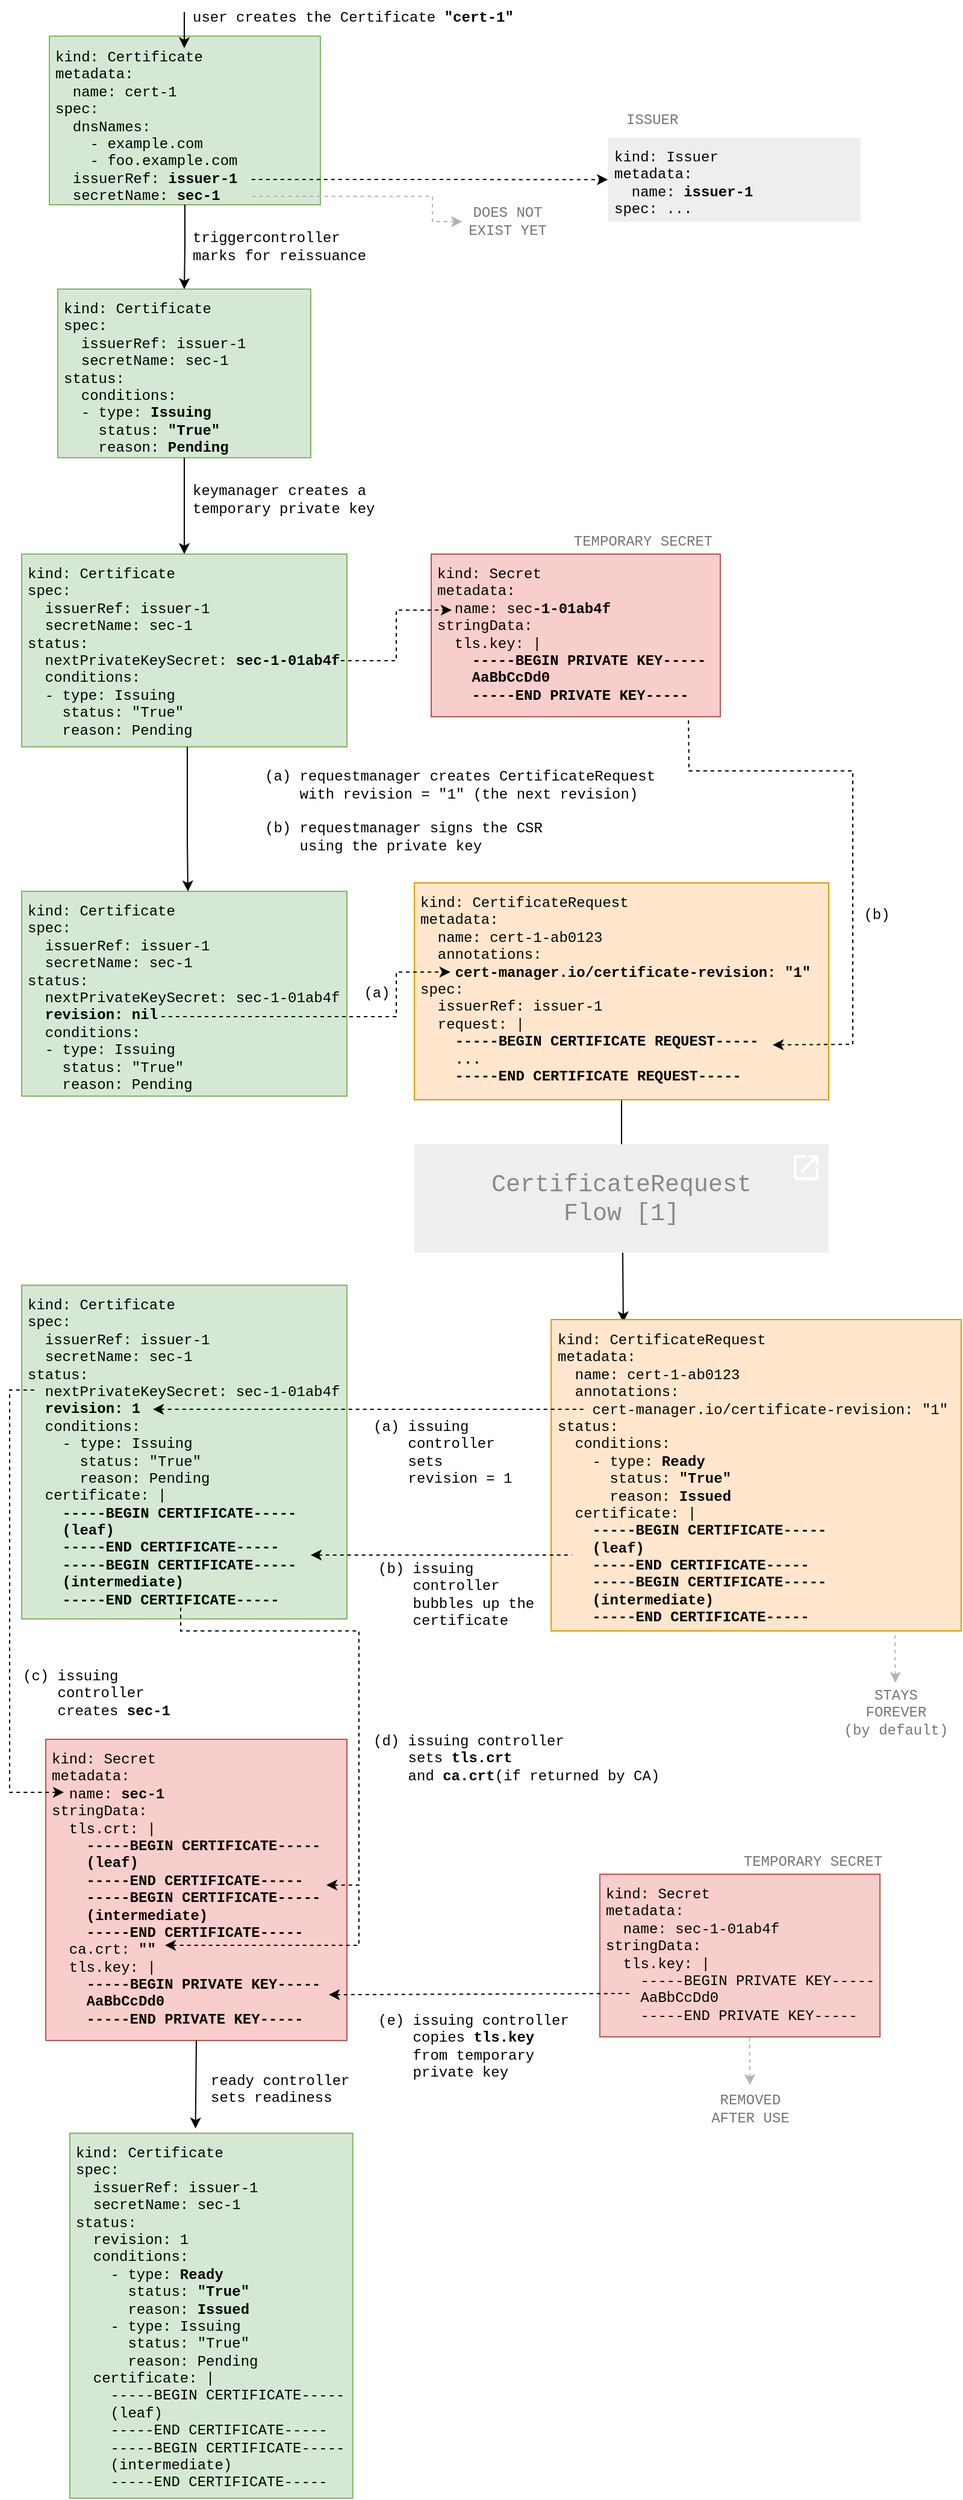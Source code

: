 <mxfile version="21.7.2" type="device">
  <diagram id="AW3OrBCQwjyOdo3bwChp" name="Page-1">
    <mxGraphModel dx="956" dy="521" grid="1" gridSize="10" guides="1" tooltips="1" connect="1" arrows="1" fold="1" page="1" pageScale="1" pageWidth="827" pageHeight="1169" math="0" shadow="0">
      <root>
        <mxCell id="0" />
        <mxCell id="1" parent="0" />
        <mxCell id="TSZrMiCZuQzLwb3cwMG9-14" style="edgeStyle=orthogonalEdgeStyle;rounded=0;orthogonalLoop=1;jettySize=auto;html=1;fontFamily=Courier New;endArrow=classic;endFill=1;" parent="1" source="ZZ92xPVQZ7XZ2kMUYkGM-23" edge="1">
          <mxGeometry relative="1" as="geometry">
            <mxPoint x="548" y="960" as="targetPoint" />
          </mxGeometry>
        </mxCell>
        <mxCell id="ZZ92xPVQZ7XZ2kMUYkGM-23" value="kind: CertificateRequest&lt;br&gt;metadata:&lt;br&gt;&amp;nbsp; name: cert-1-ab0123&lt;br&gt;&amp;nbsp; annotations:&lt;br&gt;&amp;nbsp; &amp;nbsp; &lt;b&gt;cert-manager.io/certificate-revision:&amp;nbsp;&quot;1&quot;&lt;/b&gt;&lt;br&gt;spec:&lt;br&gt;&amp;nbsp; issuerRef: issuer-1&lt;br&gt;&amp;nbsp; request: |&lt;br&gt;&lt;b&gt;&amp;nbsp; &amp;nbsp;&amp;nbsp;&lt;span&gt;-----BEGIN CERTIFICATE REQUEST-----&lt;br&gt;&amp;nbsp; &amp;nbsp; ...&lt;br&gt;&lt;/span&gt;&lt;/b&gt;&lt;div&gt;&lt;b&gt;&amp;nbsp; &amp;nbsp; -----END CERTIFICATE REQUEST-----&lt;/b&gt;&lt;/div&gt;&lt;div&gt;&lt;br&gt;&lt;/div&gt;" style="text;html=1;strokeColor=#d79b00;fillColor=#ffe6cc;align=left;verticalAlign=top;whiteSpace=wrap;rounded=0;fontFamily=Courier New;spacingTop=0;spacingBottom=0;spacing=5;" parent="1" vertex="1">
          <mxGeometry x="376" y="733" width="344" height="180" as="geometry" />
        </mxCell>
        <mxCell id="SW6BRf9NdE8UDbDrH991-26" value="kind: Issuer&lt;br&gt;metadata:&lt;br&gt;&amp;nbsp; name: &lt;b&gt;issuer-1&lt;/b&gt;&lt;br&gt;spec: ..." style="text;html=1;align=left;verticalAlign=top;whiteSpace=wrap;rounded=0;fontFamily=Courier New;spacing=5;fillColor=#EEEEEE;" parent="1" vertex="1">
          <mxGeometry x="536.63" y="114.33" width="210" height="69.67" as="geometry" />
        </mxCell>
        <mxCell id="SW6BRf9NdE8UDbDrH991-5" value="user creates the Certificate &lt;b&gt;&quot;cert-1&quot;&lt;/b&gt;" style="text;html=1;strokeColor=none;fillColor=none;align=left;verticalAlign=middle;whiteSpace=wrap;rounded=0;fontFamily=Courier New;" parent="1" vertex="1">
          <mxGeometry x="190" width="290" height="30" as="geometry" />
        </mxCell>
        <mxCell id="SW6BRf9NdE8UDbDrH991-7" value="triggercontroller marks for reissuance" style="text;html=1;strokeColor=none;fillColor=none;align=left;verticalAlign=middle;whiteSpace=wrap;rounded=0;fontFamily=Courier New;" parent="1" vertex="1">
          <mxGeometry x="190" y="190" width="150" height="30" as="geometry" />
        </mxCell>
        <mxCell id="SW6BRf9NdE8UDbDrH991-16" value="" style="group;fontFamily=Courier New;" parent="1" vertex="1" connectable="0">
          <mxGeometry x="73" y="30" width="225" height="140" as="geometry" />
        </mxCell>
        <mxCell id="SW6BRf9NdE8UDbDrH991-1" value="" style="rounded=0;whiteSpace=wrap;html=1;fillColor=#d5e8d4;strokeColor=#82b366;fontFamily=Courier New;" parent="SW6BRf9NdE8UDbDrH991-16" vertex="1">
          <mxGeometry width="225" height="140" as="geometry" />
        </mxCell>
        <mxCell id="SW6BRf9NdE8UDbDrH991-2" value="kind: Certificate&lt;br&gt;metadata:&lt;br&gt;&amp;nbsp; name: cert-1&lt;br&gt;spec:&lt;br&gt;&amp;nbsp; dnsNames:&lt;br&gt;&amp;nbsp; &amp;nbsp; - example.com&lt;br&gt;&amp;nbsp; &amp;nbsp; - foo.example.com&lt;br&gt;&amp;nbsp; issuerRef: &lt;b&gt;issuer-1&lt;/b&gt;&lt;br&gt;&amp;nbsp; secretName: &lt;b&gt;sec-1&lt;/b&gt;" style="text;html=1;strokeColor=none;fillColor=none;align=left;verticalAlign=top;whiteSpace=wrap;rounded=0;fontFamily=Courier New;spacing=5;" parent="SW6BRf9NdE8UDbDrH991-16" vertex="1">
          <mxGeometry y="0.66" width="225" height="139.34" as="geometry" />
        </mxCell>
        <mxCell id="SW6BRf9NdE8UDbDrH991-17" value="" style="group;fontFamily=Courier New;" parent="1" vertex="1" connectable="0">
          <mxGeometry x="80" y="240" width="210" height="140" as="geometry" />
        </mxCell>
        <mxCell id="SW6BRf9NdE8UDbDrH991-8" value="" style="rounded=0;whiteSpace=wrap;html=1;fillColor=#d5e8d4;strokeColor=#82b366;fontFamily=Courier New;" parent="SW6BRf9NdE8UDbDrH991-17" vertex="1">
          <mxGeometry width="210" height="140" as="geometry" />
        </mxCell>
        <mxCell id="SW6BRf9NdE8UDbDrH991-9" value="kind: Certificate&lt;br&gt;spec:&lt;br&gt;&amp;nbsp; issuerRef: issuer-1&lt;br&gt;&amp;nbsp; secretName: sec-1&lt;br&gt;status:&lt;br&gt;&amp;nbsp; conditions:&lt;br&gt;&amp;nbsp; - type: &lt;b&gt;Issuing&lt;/b&gt;&lt;br&gt;&amp;nbsp; &amp;nbsp; status: &lt;b&gt;&quot;True&quot;&lt;/b&gt;&lt;br&gt;&amp;nbsp; &amp;nbsp; reason: &lt;b&gt;Pending&lt;/b&gt;" style="text;html=1;strokeColor=none;fillColor=none;align=left;verticalAlign=top;whiteSpace=wrap;rounded=0;fontFamily=Courier New;spacingTop=0;spacingBottom=0;spacing=5;" parent="SW6BRf9NdE8UDbDrH991-17" vertex="1">
          <mxGeometry width="210.0" height="140" as="geometry" />
        </mxCell>
        <mxCell id="SW6BRf9NdE8UDbDrH991-18" style="edgeStyle=orthogonalEdgeStyle;rounded=0;orthogonalLoop=1;jettySize=auto;html=1;exitX=0.5;exitY=1;exitDx=0;exitDy=0;entryX=0.5;entryY=0;entryDx=0;entryDy=0;fontFamily=Courier New;endArrow=classic;endFill=1;" parent="1" source="SW6BRf9NdE8UDbDrH991-2" target="SW6BRf9NdE8UDbDrH991-9" edge="1">
          <mxGeometry relative="1" as="geometry" />
        </mxCell>
        <mxCell id="SW6BRf9NdE8UDbDrH991-19" style="edgeStyle=orthogonalEdgeStyle;rounded=0;orthogonalLoop=1;jettySize=auto;html=1;exitX=0.5;exitY=1;exitDx=0;exitDy=0;fontFamily=Courier New;endArrow=classic;endFill=1;" parent="1" edge="1">
          <mxGeometry relative="1" as="geometry">
            <mxPoint x="185" y="10" as="sourcePoint" />
            <mxPoint x="185" y="40" as="targetPoint" />
          </mxGeometry>
        </mxCell>
        <mxCell id="ZZ92xPVQZ7XZ2kMUYkGM-2" value="" style="endArrow=classic;html=1;fontFamily=Courier New;exitX=0.804;exitY=0.835;exitDx=0;exitDy=0;exitPerimeter=0;dashed=1;edgeStyle=elbowEdgeStyle;rounded=0;entryX=0;entryY=0.5;entryDx=0;entryDy=0;" parent="1" target="SW6BRf9NdE8UDbDrH991-26" edge="1">
          <mxGeometry width="50" height="50" relative="1" as="geometry">
            <mxPoint x="240.9" y="149.009" as="sourcePoint" />
            <mxPoint x="527" y="149" as="targetPoint" />
          </mxGeometry>
        </mxCell>
        <mxCell id="ZZ92xPVQZ7XZ2kMUYkGM-5" value="" style="group;fontFamily=Courier New;" parent="1" vertex="1" connectable="0">
          <mxGeometry x="50" y="460" width="270" height="160" as="geometry" />
        </mxCell>
        <mxCell id="ZZ92xPVQZ7XZ2kMUYkGM-6" value="" style="rounded=0;whiteSpace=wrap;html=1;fillColor=#d5e8d4;strokeColor=#82b366;fontFamily=Courier New;" parent="ZZ92xPVQZ7XZ2kMUYkGM-5" vertex="1">
          <mxGeometry width="270" height="160" as="geometry" />
        </mxCell>
        <mxCell id="ZZ92xPVQZ7XZ2kMUYkGM-7" value="kind: Certificate&lt;br&gt;spec:&lt;br&gt;&amp;nbsp; issuerRef: issuer-1&lt;br&gt;&amp;nbsp; secretName: sec-1&lt;br&gt;status:&lt;br&gt;&amp;nbsp; nextPrivateKeySecret: &lt;b&gt;sec-1-01ab4f&lt;/b&gt;&lt;br&gt;&amp;nbsp; conditions:&lt;br&gt;&amp;nbsp; - type: Issuing&lt;br&gt;&amp;nbsp; &amp;nbsp; status: &quot;True&quot;&lt;br&gt;&amp;nbsp; &amp;nbsp; reason: Pending" style="text;html=1;strokeColor=none;fillColor=none;align=left;verticalAlign=top;whiteSpace=wrap;rounded=0;fontFamily=Courier New;spacingTop=0;spacingBottom=0;spacing=5;" parent="ZZ92xPVQZ7XZ2kMUYkGM-5" vertex="1">
          <mxGeometry width="270.0" height="160" as="geometry" />
        </mxCell>
        <mxCell id="ZZ92xPVQZ7XZ2kMUYkGM-8" style="edgeStyle=elbowEdgeStyle;rounded=0;orthogonalLoop=1;jettySize=auto;html=1;exitX=0.5;exitY=1;exitDx=0;exitDy=0;entryX=0.5;entryY=0;entryDx=0;entryDy=0;fontFamily=Courier New;endArrow=classic;endFill=1;elbow=vertical;" parent="1" source="SW6BRf9NdE8UDbDrH991-9" target="ZZ92xPVQZ7XZ2kMUYkGM-7" edge="1">
          <mxGeometry relative="1" as="geometry">
            <Array as="points">
              <mxPoint x="260" y="440" />
            </Array>
          </mxGeometry>
        </mxCell>
        <mxCell id="ZZ92xPVQZ7XZ2kMUYkGM-9" value="keymanager creates a temporary private key" style="text;html=1;strokeColor=none;fillColor=none;align=left;verticalAlign=middle;whiteSpace=wrap;rounded=0;fontFamily=Courier New;" parent="1" vertex="1">
          <mxGeometry x="190" y="400" width="170" height="30" as="geometry" />
        </mxCell>
        <mxCell id="ZZ92xPVQZ7XZ2kMUYkGM-14" value="" style="group;fontFamily=Courier New;" parent="1" vertex="1" connectable="0">
          <mxGeometry x="390" y="460" width="240" height="135" as="geometry" />
        </mxCell>
        <mxCell id="ZZ92xPVQZ7XZ2kMUYkGM-13" value="" style="group;fillColor=#f8cecc;strokeColor=#b85450;container=0;fontFamily=Courier New;" parent="ZZ92xPVQZ7XZ2kMUYkGM-14" vertex="1" connectable="0">
          <mxGeometry width="240" height="135.0" as="geometry" />
        </mxCell>
        <mxCell id="ZZ92xPVQZ7XZ2kMUYkGM-12" value="kind: Secret&lt;br&gt;metadata:&lt;br&gt;&amp;nbsp; name: sec&lt;b&gt;-1-01ab4f&lt;/b&gt;&lt;br&gt;stringData:&lt;br&gt;&amp;nbsp; tls.key: |&lt;br&gt;&amp;nbsp; &lt;b&gt;&amp;nbsp;&amp;nbsp;&lt;span&gt;-----BEGIN PRIVATE KEY-----&lt;br&gt;&amp;nbsp; &amp;nbsp; AaBbCcDd0&lt;br&gt;&lt;/span&gt;&lt;/b&gt;&lt;div&gt;&lt;b&gt;&amp;nbsp; &amp;nbsp; -----END PRIVATE KEY-----&lt;/b&gt;&lt;/div&gt;&lt;div&gt;&lt;br&gt;&lt;/div&gt;" style="text;html=1;strokeColor=none;fillColor=none;align=left;verticalAlign=top;whiteSpace=wrap;rounded=0;fontFamily=Courier New;spacingTop=0;spacingBottom=0;spacing=5;" parent="ZZ92xPVQZ7XZ2kMUYkGM-14" vertex="1">
          <mxGeometry width="240" height="135.0" as="geometry" />
        </mxCell>
        <mxCell id="ZZ92xPVQZ7XZ2kMUYkGM-15" value="" style="endArrow=classic;html=1;fontFamily=Courier New;dashed=1;edgeStyle=elbowEdgeStyle;rounded=0;" parent="1" edge="1">
          <mxGeometry width="50" height="50" relative="1" as="geometry">
            <mxPoint x="315" y="548.5" as="sourcePoint" />
            <mxPoint x="407" y="506.5" as="targetPoint" />
          </mxGeometry>
        </mxCell>
        <mxCell id="ZZ92xPVQZ7XZ2kMUYkGM-19" value="kind: Certificate&lt;br&gt;spec:&lt;br&gt;&amp;nbsp; issuerRef: issuer-1&lt;br&gt;&amp;nbsp; secretName: sec-1&lt;br&gt;status:&lt;br&gt;&amp;nbsp; nextPrivateKeySecret: sec-1-01ab4f&lt;br&gt;&amp;nbsp; &lt;b&gt;revision: nil&lt;/b&gt;&lt;br&gt;&amp;nbsp; conditions:&lt;br&gt;&amp;nbsp; - type: Issuing&lt;br&gt;&amp;nbsp; &amp;nbsp; status: &quot;True&quot;&lt;br&gt;&amp;nbsp; &amp;nbsp; reason: Pending" style="text;html=1;strokeColor=#82b366;fillColor=#d5e8d4;align=left;verticalAlign=top;whiteSpace=wrap;rounded=0;fontFamily=Courier New;spacingTop=0;spacingBottom=0;spacing=5;" parent="1" vertex="1">
          <mxGeometry x="50" y="740" width="270.0" height="170" as="geometry" />
        </mxCell>
        <mxCell id="ZZ92xPVQZ7XZ2kMUYkGM-20" value="" style="endArrow=classic;html=1;fontFamily=Courier New;dashed=1;edgeStyle=elbowEdgeStyle;exitX=0.426;exitY=0.588;exitDx=0;exitDy=0;exitPerimeter=0;rounded=0;entryX=0.084;entryY=0.384;entryDx=0;entryDy=0;entryPerimeter=0;" parent="1" edge="1">
          <mxGeometry x="51" y="739" width="50" height="50" as="geometry">
            <mxPoint x="166.02" y="844.0" as="sourcePoint" />
            <mxPoint x="405.896" y="807" as="targetPoint" />
            <Array as="points">
              <mxPoint x="361" y="839.04" />
            </Array>
          </mxGeometry>
        </mxCell>
        <mxCell id="ZZ92xPVQZ7XZ2kMUYkGM-24" style="edgeStyle=elbowEdgeStyle;rounded=0;orthogonalLoop=1;jettySize=auto;html=1;exitX=0.5;exitY=1;exitDx=0;exitDy=0;fontFamily=Courier New;endArrow=classic;endFill=1;elbow=vertical;" parent="1" edge="1">
          <mxGeometry relative="1" as="geometry">
            <mxPoint x="187.5" y="620" as="sourcePoint" />
            <mxPoint x="188" y="740" as="targetPoint" />
            <Array as="points">
              <mxPoint x="262.5" y="698" />
            </Array>
          </mxGeometry>
        </mxCell>
        <mxCell id="ZZ92xPVQZ7XZ2kMUYkGM-25" value="&lt;span style=&quot;text-align: right;&quot;&gt;(a) requestmanager&amp;nbsp;&lt;/span&gt;creates CertificateRequest&lt;br&gt;&amp;nbsp; &amp;nbsp; with revision = &quot;1&quot; (the next revision)" style="text;html=1;strokeColor=none;fillColor=none;align=left;verticalAlign=middle;whiteSpace=wrap;rounded=0;fontFamily=Courier New;" parent="1" vertex="1">
          <mxGeometry x="250" y="628" width="380" height="48" as="geometry" />
        </mxCell>
        <mxCell id="ZZ92xPVQZ7XZ2kMUYkGM-28" value="(b) requestmanager signs the CSR&amp;nbsp; &amp;nbsp; &amp;nbsp; using the private key" style="text;html=1;strokeColor=none;fillColor=none;align=left;verticalAlign=middle;whiteSpace=wrap;rounded=0;fontFamily=Courier New;" parent="1" vertex="1">
          <mxGeometry x="250" y="670" width="250" height="50" as="geometry" />
        </mxCell>
        <mxCell id="TSZrMiCZuQzLwb3cwMG9-2" value="(a)" style="text;html=1;strokeColor=none;fillColor=none;align=center;verticalAlign=middle;whiteSpace=wrap;rounded=0;fontFamily=Courier New;labelBorderColor=none;labelBackgroundColor=none;" parent="1" vertex="1">
          <mxGeometry x="324.88" y="815" width="40" height="20" as="geometry" />
        </mxCell>
        <mxCell id="TSZrMiCZuQzLwb3cwMG9-6" value="" style="endArrow=classic;html=1;fontFamily=Courier New;exitX=0.89;exitY=1.022;exitDx=0;exitDy=0;exitPerimeter=0;entryX=0.865;entryY=0.747;entryDx=0;entryDy=0;entryPerimeter=0;dashed=1;endFill=1;rounded=0;" parent="1" source="ZZ92xPVQZ7XZ2kMUYkGM-12" target="ZZ92xPVQZ7XZ2kMUYkGM-23" edge="1">
          <mxGeometry width="50" height="50" relative="1" as="geometry">
            <mxPoint x="360" y="590" as="sourcePoint" />
            <mxPoint x="410" y="540" as="targetPoint" />
            <Array as="points">
              <mxPoint x="604" y="640" />
              <mxPoint x="740" y="640" />
              <mxPoint x="740" y="867" />
            </Array>
          </mxGeometry>
        </mxCell>
        <mxCell id="TSZrMiCZuQzLwb3cwMG9-7" value="(b)" style="text;html=1;strokeColor=none;fillColor=none;align=center;verticalAlign=middle;whiteSpace=wrap;rounded=0;fontFamily=Courier New;labelBorderColor=none;labelBackgroundColor=none;" parent="1" vertex="1">
          <mxGeometry x="740" y="750" width="40" height="20" as="geometry" />
        </mxCell>
        <mxCell id="MYaeiiRs0e1uR92Mewc--25" value="" style="endArrow=none;html=1;startArrow=classic;startFill=1;fontFamily=Courier New;exitX=0.214;exitY=0.009;exitDx=0;exitDy=0;exitPerimeter=0;" parent="1" edge="1">
          <mxGeometry width="50" height="50" relative="1" as="geometry">
            <mxPoint x="549.469" y="1097.827" as="sourcePoint" />
            <mxPoint x="549" y="1040" as="targetPoint" />
          </mxGeometry>
        </mxCell>
        <mxCell id="MYaeiiRs0e1uR92Mewc--39" value="kind: Certificate&lt;br&gt;spec:&lt;br&gt;&amp;nbsp; issuerRef: issuer-1&lt;br&gt;&amp;nbsp; secretName: sec-1&lt;br&gt;status:&lt;br&gt;&amp;nbsp; nextPrivateKeySecret: sec-1-01ab4f&lt;br&gt;&amp;nbsp; &lt;b&gt;revision: 1&lt;/b&gt;&lt;br&gt;&amp;nbsp; conditions:&lt;br&gt;&amp;nbsp; &amp;nbsp; - type: Issuing&lt;br&gt;&amp;nbsp; &amp;nbsp; &amp;nbsp; status: &quot;True&quot;&lt;br&gt;&amp;nbsp; &amp;nbsp; &amp;nbsp; reason: Pending&lt;br&gt;&amp;nbsp; certificate: |&lt;b&gt;&lt;br&gt;&lt;/b&gt;&lt;b&gt;&amp;nbsp; &amp;nbsp; -----BEGIN CERTIFICATE-----&lt;br&gt;&amp;nbsp; &amp;nbsp; (leaf)&lt;br&gt;&amp;nbsp; &amp;nbsp; -----END CERTIFICATE-----&lt;br&gt;&lt;/b&gt;&lt;b&gt;&amp;nbsp; &amp;nbsp; -----BEGIN CERTIFICATE-----&lt;br&gt;&amp;nbsp; &amp;nbsp; (intermediate)&lt;br&gt;&amp;nbsp; &amp;nbsp; -----END CERTIFICATE-----&lt;/b&gt;&lt;b&gt;&lt;br&gt;&lt;/b&gt;" style="text;html=1;strokeColor=#82b366;fillColor=#d5e8d4;align=left;verticalAlign=top;whiteSpace=wrap;rounded=0;fontFamily=Courier New;spacingTop=0;spacingBottom=0;spacing=5;" parent="1" vertex="1">
          <mxGeometry x="50" y="1067" width="270" height="277" as="geometry" />
        </mxCell>
        <mxCell id="MYaeiiRs0e1uR92Mewc--40" value="(b) issuing&lt;br&gt;&amp;nbsp; &amp;nbsp; controller&amp;nbsp; &amp;nbsp; &amp;nbsp; &amp;nbsp; &amp;nbsp; &amp;nbsp; &amp;nbsp; bubbles up the&amp;nbsp; &amp;nbsp; &amp;nbsp; &amp;nbsp; &amp;nbsp; certificate" style="text;html=1;strokeColor=none;fillColor=none;align=left;verticalAlign=middle;whiteSpace=wrap;rounded=0;fontFamily=Courier New;" parent="1" vertex="1">
          <mxGeometry x="344" y="1294" width="180" height="60" as="geometry" />
        </mxCell>
        <mxCell id="MYaeiiRs0e1uR92Mewc--48" value="&lt;span style=&quot;color: rgb(0, 0, 0); font-family: &amp;quot;courier new&amp;quot;; font-size: 12px; font-style: normal; font-weight: 400; letter-spacing: normal; text-align: left; text-indent: 0px; text-transform: none; word-spacing: 0px; display: inline; float: none;&quot;&gt;(a) issuing&lt;br&gt;&amp;nbsp; &amp;nbsp; controller&lt;br&gt;&amp;nbsp; &amp;nbsp; sets&lt;br&gt;&amp;nbsp; &amp;nbsp; revision = 1&lt;br&gt;&lt;/span&gt;" style="text;html=1;strokeColor=none;fillColor=none;align=left;verticalAlign=middle;whiteSpace=wrap;rounded=0;fontFamily=Courier New;labelBackgroundColor=none;" parent="1" vertex="1">
          <mxGeometry x="340" y="1176" width="180" height="60" as="geometry" />
        </mxCell>
        <mxCell id="MYaeiiRs0e1uR92Mewc--51" value="TEMPORARY SECRET" style="text;html=1;strokeColor=none;fillColor=none;align=center;verticalAlign=middle;whiteSpace=wrap;rounded=0;dashed=1;labelBackgroundColor=none;fontFamily=Courier New;fontColor=#757575;" parent="1" vertex="1">
          <mxGeometry x="500" y="440" width="131.87" height="20" as="geometry" />
        </mxCell>
        <mxCell id="MYaeiiRs0e1uR92Mewc--62" value="kind: Secret&lt;br&gt;metadata:&lt;br&gt;&amp;nbsp; name:&amp;nbsp;sec-1-01ab4f&lt;br&gt;stringData:&lt;br&gt;&amp;nbsp; tls.key: |&lt;br&gt;&amp;nbsp; &amp;nbsp;&amp;nbsp;-----BEGIN PRIVATE KEY-----&lt;br&gt;&amp;nbsp; &amp;nbsp; AaBbCcDd0&lt;br&gt;&lt;div&gt;&amp;nbsp; &amp;nbsp; -----END PRIVATE KEY-----&lt;/div&gt;&lt;div&gt;&lt;br&gt;&lt;/div&gt;" style="text;html=1;strokeColor=#b85450;fillColor=#f8cecc;align=left;verticalAlign=top;whiteSpace=wrap;rounded=0;fontFamily=Courier New;spacingTop=0;spacingBottom=0;spacing=5;" parent="1" vertex="1">
          <mxGeometry x="530" y="1556" width="232.57" height="135" as="geometry" />
        </mxCell>
        <mxCell id="MYaeiiRs0e1uR92Mewc--64" value="kind: Secret&lt;br&gt;metadata:&lt;br&gt;&amp;nbsp; name:&amp;nbsp;&lt;b&gt;sec-1&lt;/b&gt;&lt;br&gt;stringData:&lt;br&gt;&amp;nbsp; tls.crt: |&lt;br&gt;&lt;b&gt;&amp;nbsp; &amp;nbsp; -----BEGIN CERTIFICATE-----&lt;br&gt;&amp;nbsp; &amp;nbsp; (leaf)&lt;br&gt;&amp;nbsp; &amp;nbsp; -----END CERTIFICATE-----&lt;br&gt;&lt;/b&gt;&lt;b&gt;&amp;nbsp; &amp;nbsp; -----BEGIN CERTIFICATE-----&lt;br&gt;&amp;nbsp; &amp;nbsp; (intermediate)&lt;br&gt;&amp;nbsp; &amp;nbsp; -----END CERTIFICATE-----&lt;/b&gt;&lt;br&gt;&amp;nbsp; ca.crt:&amp;nbsp;&lt;b&gt;&quot;&quot;&lt;/b&gt;&lt;br&gt;&amp;nbsp; tls.key: |&lt;br&gt;&amp;nbsp; &lt;b&gt;&amp;nbsp;&amp;nbsp;&lt;span&gt;-----BEGIN PRIVATE KEY-----&lt;br&gt;&amp;nbsp; &amp;nbsp; AaBbCcDd0&lt;br&gt;&lt;/span&gt;&lt;/b&gt;&lt;div&gt;&lt;b&gt;&amp;nbsp; &amp;nbsp; -----END PRIVATE KEY-----&lt;/b&gt;&lt;/div&gt;" style="text;html=1;strokeColor=#b85450;fillColor=#f8cecc;align=left;verticalAlign=top;whiteSpace=wrap;rounded=0;fontFamily=Courier New;spacingTop=0;spacingBottom=0;spacing=5;" parent="1" vertex="1">
          <mxGeometry x="70" y="1444" width="250" height="250" as="geometry" />
        </mxCell>
        <mxCell id="MYaeiiRs0e1uR92Mewc--65" value="TEMPORARY SECRET" style="text;html=1;strokeColor=none;fillColor=none;align=center;verticalAlign=middle;whiteSpace=wrap;rounded=0;dashed=1;labelBackgroundColor=none;fontFamily=Courier New;fontColor=#757575;" parent="1" vertex="1">
          <mxGeometry x="641.13" y="1536" width="131.87" height="20" as="geometry" />
        </mxCell>
        <mxCell id="MYaeiiRs0e1uR92Mewc--67" value="" style="endArrow=none;html=1;dashed=1;fontFamily=Courier New;fontColor=#000000;strokeColor=#000000;elbow=vertical;startArrow=classic;startFill=1;endFill=0;exitX=0.932;exitY=0.484;exitDx=0;exitDy=0;exitPerimeter=0;jumpStyle=sharp;rounded=0;" parent="1" source="MYaeiiRs0e1uR92Mewc--64" edge="1">
          <mxGeometry width="50" height="50" relative="1" as="geometry">
            <mxPoint x="330" y="1564" as="sourcePoint" />
            <mxPoint x="182" y="1330" as="targetPoint" />
            <Array as="points">
              <mxPoint x="330" y="1565" />
              <mxPoint x="330" y="1354" />
              <mxPoint x="182" y="1354" />
            </Array>
          </mxGeometry>
        </mxCell>
        <mxCell id="MYaeiiRs0e1uR92Mewc--68" value="" style="endArrow=none;html=1;dashed=1;fontFamily=Courier New;fontColor=#000000;strokeColor=#000000;elbow=vertical;startArrow=classic;startFill=1;endFill=0;exitX=0.956;exitY=0.851;exitDx=0;exitDy=0;exitPerimeter=0;" parent="1" edge="1">
          <mxGeometry width="50" height="50" relative="1" as="geometry">
            <mxPoint x="305.063" y="1656.002" as="sourcePoint" />
            <mxPoint x="554.93" y="1655" as="targetPoint" />
          </mxGeometry>
        </mxCell>
        <mxCell id="MYaeiiRs0e1uR92Mewc--69" value="" style="group" parent="1" vertex="1" connectable="0">
          <mxGeometry x="489.63" y="1095.5" width="340.37" height="348.5" as="geometry" />
        </mxCell>
        <mxCell id="TSZrMiCZuQzLwb3cwMG9-9" value="kind: CertificateRequest&lt;br&gt;metadata:&lt;br&gt;&amp;nbsp; name:&amp;nbsp;cert-1-ab0123&lt;br&gt;&amp;nbsp; annotations:&lt;br&gt;&amp;nbsp; &amp;nbsp;&amp;nbsp;cert-manager.io/certificate-revision:&amp;nbsp;&quot;1&quot;&lt;br&gt;&lt;div&gt;status:&lt;/div&gt;&lt;div&gt;&amp;nbsp; conditions:&lt;/div&gt;&lt;div&gt;&lt;div&gt;&amp;nbsp; &amp;nbsp; - type: &lt;b&gt;Ready&lt;/b&gt;&lt;/div&gt;&lt;div&gt;&amp;nbsp; &amp;nbsp; &amp;nbsp; status: &lt;b&gt;&quot;True&quot;&lt;/b&gt;&lt;/div&gt;&lt;div&gt;&amp;nbsp; &amp;nbsp; &amp;nbsp; reason: &lt;b&gt;Issued&lt;/b&gt;&lt;/div&gt;&lt;/div&gt;&lt;div&gt;&amp;nbsp; certificate: |&lt;/div&gt;&lt;b&gt;&amp;nbsp; &amp;nbsp; -----BEGIN CERTIFICATE-----&lt;br&gt;&amp;nbsp; &amp;nbsp; (leaf)&lt;br&gt;&amp;nbsp; &amp;nbsp; -----END CERTIFICATE-----&lt;br&gt;&lt;/b&gt;&lt;b&gt;&amp;nbsp; &amp;nbsp; -----BEGIN CERTIFICATE-----&lt;br&gt;&amp;nbsp; &amp;nbsp; (intermediate)&lt;br&gt;&amp;nbsp; &amp;nbsp; -----END CERTIFICATE-----&lt;/b&gt;&lt;br&gt;&lt;div&gt;&lt;br&gt;&lt;/div&gt;" style="text;html=1;strokeColor=#d79b00;fillColor=#ffe6cc;align=left;verticalAlign=top;whiteSpace=wrap;rounded=0;fontFamily=Courier New;spacingTop=0;spacingBottom=0;spacing=5;" parent="MYaeiiRs0e1uR92Mewc--69" vertex="1">
          <mxGeometry width="340.37" height="258.5" as="geometry" />
        </mxCell>
        <mxCell id="MYaeiiRs0e1uR92Mewc--37" value="&lt;div&gt;&lt;font&gt;STAYS FOREVER&lt;br&gt;(by default)&lt;br&gt;&lt;/font&gt;&lt;/div&gt;" style="text;html=1;strokeColor=none;fillColor=none;align=center;verticalAlign=middle;whiteSpace=wrap;rounded=0;fontFamily=Courier New;fontColor=#757575;" parent="MYaeiiRs0e1uR92Mewc--69" vertex="1">
          <mxGeometry x="241.37" y="306.5" width="90" height="40" as="geometry" />
        </mxCell>
        <mxCell id="MYaeiiRs0e1uR92Mewc--38" value="" style="endArrow=none;html=1;dashed=1;startArrow=classic;startFill=1;fontColor=#757575;strokeColor=#B3B3B3;exitX=0.5;exitY=0;exitDx=0;exitDy=0;fontFamily=Courier New;" parent="MYaeiiRs0e1uR92Mewc--69" edge="1">
          <mxGeometry width="50" height="50" relative="1" as="geometry">
            <mxPoint x="285.75" y="301.5" as="sourcePoint" />
            <mxPoint x="285.37" y="261.5" as="targetPoint" />
          </mxGeometry>
        </mxCell>
        <mxCell id="MYaeiiRs0e1uR92Mewc--70" value="" style="endArrow=none;html=1;dashed=1;fontFamily=Courier New;fontColor=#757575;strokeColor=#000000;exitX=0.396;exitY=0.684;exitDx=0;exitDy=0;exitPerimeter=0;rounded=0;startArrow=classic;startFill=1;" parent="1" source="MYaeiiRs0e1uR92Mewc--64" edge="1">
          <mxGeometry width="50" height="50" relative="1" as="geometry">
            <mxPoint x="330" y="1594" as="sourcePoint" />
            <mxPoint x="330" y="1569" as="targetPoint" />
            <Array as="points">
              <mxPoint x="330" y="1615" />
            </Array>
          </mxGeometry>
        </mxCell>
        <mxCell id="MYaeiiRs0e1uR92Mewc--71" value="(d) issuing controller&lt;br&gt;&amp;nbsp; &amp;nbsp; sets &lt;b&gt;tls.crt&lt;br&gt;&lt;/b&gt;&amp;nbsp; &amp;nbsp; and &lt;b&gt;ca.crt&lt;/b&gt;(if returned by&amp;nbsp;CA)" style="text;html=1;strokeColor=none;fillColor=none;align=left;verticalAlign=top;whiteSpace=wrap;rounded=0;fontFamily=Courier New;" parent="1" vertex="1">
          <mxGeometry x="340" y="1432" width="304.37" height="60" as="geometry" />
        </mxCell>
        <mxCell id="MYaeiiRs0e1uR92Mewc--72" value="&lt;div&gt;&lt;font&gt;REMOVED AFTER USE&lt;/font&gt;&lt;/div&gt;" style="text;html=1;strokeColor=none;fillColor=none;align=center;verticalAlign=middle;whiteSpace=wrap;rounded=0;fontFamily=Courier New;fontColor=#757575;" parent="1" vertex="1">
          <mxGeometry x="609.63" y="1731" width="90" height="40" as="geometry" />
        </mxCell>
        <mxCell id="MYaeiiRs0e1uR92Mewc--73" value="" style="endArrow=none;html=1;dashed=1;startArrow=classic;startFill=1;fontColor=#757575;strokeColor=#B3B3B3;exitX=0.5;exitY=0;exitDx=0;exitDy=0;fontFamily=Courier New;" parent="1" source="MYaeiiRs0e1uR92Mewc--72" edge="1">
          <mxGeometry width="50" height="50" relative="1" as="geometry">
            <mxPoint x="654.25" y="1735" as="sourcePoint" />
            <mxPoint x="654.25" y="1691" as="targetPoint" />
          </mxGeometry>
        </mxCell>
        <mxCell id="MYaeiiRs0e1uR92Mewc--75" value="(c) issuing&lt;br&gt;&amp;nbsp; &amp;nbsp; controller&lt;br&gt;&amp;nbsp; &amp;nbsp; creates &lt;b&gt;sec-1&lt;/b&gt;" style="text;html=1;strokeColor=none;fillColor=none;align=left;verticalAlign=top;whiteSpace=wrap;rounded=0;fontFamily=Courier New;" parent="1" vertex="1">
          <mxGeometry x="49.38" y="1378" width="149.24" height="50" as="geometry" />
        </mxCell>
        <mxCell id="MYaeiiRs0e1uR92Mewc--76" value="" style="endArrow=none;html=1;dashed=1;fontFamily=Courier New;fontColor=#000000;strokeColor=#000000;elbow=vertical;startArrow=classic;startFill=1;endFill=0;jumpStyle=sharp;rounded=0;exitX=0.06;exitY=0.176;exitDx=0;exitDy=0;exitPerimeter=0;" parent="1" source="MYaeiiRs0e1uR92Mewc--64" edge="1">
          <mxGeometry width="50" height="50" relative="1" as="geometry">
            <mxPoint x="80" y="1484" as="sourcePoint" />
            <mxPoint x="61" y="1154" as="targetPoint" />
            <Array as="points">
              <mxPoint x="40" y="1488" />
              <mxPoint x="40" y="1424" />
              <mxPoint x="40" y="1154" />
            </Array>
          </mxGeometry>
        </mxCell>
        <mxCell id="MYaeiiRs0e1uR92Mewc--77" value="" style="endArrow=none;html=1;fontFamily=Courier New;fontColor=#757575;strokeColor=#000000;entryX=0.5;entryY=1;entryDx=0;entryDy=0;endFill=0;startArrow=classic;startFill=1;exitX=0.444;exitY=-0.013;exitDx=0;exitDy=0;exitPerimeter=0;" parent="1" source="MYaeiiRs0e1uR92Mewc--78" target="MYaeiiRs0e1uR92Mewc--64" edge="1">
          <mxGeometry width="50" height="50" relative="1" as="geometry">
            <mxPoint x="195" y="1754" as="sourcePoint" />
            <mxPoint x="350" y="1594" as="targetPoint" />
          </mxGeometry>
        </mxCell>
        <mxCell id="MYaeiiRs0e1uR92Mewc--78" value="kind: Certificate&lt;br&gt;spec:&lt;br&gt;&amp;nbsp; issuerRef: issuer-1&lt;br&gt;&amp;nbsp; secretName: sec-1&lt;br&gt;status:&lt;br&gt;&amp;nbsp; revision: 1&lt;br&gt;&amp;nbsp; conditions:&lt;br&gt;&amp;nbsp; &amp;nbsp; - type: &lt;b&gt;Ready&lt;/b&gt;&lt;br&gt;&amp;nbsp; &amp;nbsp; &amp;nbsp; status: &lt;b&gt;&quot;True&quot;&lt;/b&gt;&lt;br&gt;&amp;nbsp; &amp;nbsp; &amp;nbsp; reason: &lt;b&gt;Issued&lt;/b&gt;&lt;br&gt;&amp;nbsp; &amp;nbsp; - type: Issuing&lt;br&gt;&amp;nbsp; &amp;nbsp; &amp;nbsp; status: &quot;True&quot;&lt;br&gt;&amp;nbsp; &amp;nbsp; &amp;nbsp; reason: Pending&lt;br&gt;&amp;nbsp; certificate: |&lt;b&gt;&lt;br&gt;&lt;/b&gt;&amp;nbsp; &amp;nbsp; -----BEGIN CERTIFICATE-----&lt;br&gt;&amp;nbsp; &amp;nbsp; (leaf)&lt;br&gt;&amp;nbsp; &amp;nbsp; -----END CERTIFICATE-----&lt;br&gt;&amp;nbsp; &amp;nbsp; -----BEGIN CERTIFICATE-----&lt;br&gt;&amp;nbsp; &amp;nbsp; (intermediate)&lt;br&gt;&amp;nbsp; &amp;nbsp; -----END CERTIFICATE-----&lt;b&gt;&lt;br&gt;&lt;/b&gt;" style="text;html=1;strokeColor=#82b366;fillColor=#d5e8d4;align=left;verticalAlign=top;whiteSpace=wrap;rounded=0;fontFamily=Courier New;spacingTop=0;spacingBottom=0;spacing=5;" parent="1" vertex="1">
          <mxGeometry x="90" y="1771" width="234.87" height="303" as="geometry" />
        </mxCell>
        <mxCell id="MYaeiiRs0e1uR92Mewc--46" value="" style="endArrow=none;html=1;dashed=1;fontFamily=Courier New;fontColor=#000000;strokeColor=#000000;elbow=vertical;startArrow=classic;startFill=1;endFill=0;" parent="1" edge="1">
          <mxGeometry width="50" height="50" relative="1" as="geometry">
            <mxPoint x="159" y="1170" as="sourcePoint" />
            <mxPoint x="518" y="1170" as="targetPoint" />
          </mxGeometry>
        </mxCell>
        <mxCell id="MYaeiiRs0e1uR92Mewc--47" value="" style="endArrow=none;html=1;dashed=1;fontFamily=Courier New;fontColor=#000000;strokeColor=#000000;elbow=vertical;startArrow=classic;startFill=1;endFill=0;" parent="1" edge="1">
          <mxGeometry width="50" height="50" relative="1" as="geometry">
            <mxPoint x="290" y="1291" as="sourcePoint" />
            <mxPoint x="506.75" y="1291" as="targetPoint" />
          </mxGeometry>
        </mxCell>
        <mxCell id="MYaeiiRs0e1uR92Mewc--79" value="(e) issuing controller&lt;br&gt;&amp;nbsp; &amp;nbsp; copies&amp;nbsp;&lt;b&gt;tls.key&lt;br&gt;&lt;/b&gt;&amp;nbsp; &amp;nbsp; from temporary&lt;br&gt;&amp;nbsp; &amp;nbsp; private key" style="text;html=1;strokeColor=none;fillColor=none;align=left;verticalAlign=top;whiteSpace=wrap;rounded=0;fontFamily=Courier New;" parent="1" vertex="1">
          <mxGeometry x="344" y="1664" width="304.37" height="60" as="geometry" />
        </mxCell>
        <mxCell id="MYaeiiRs0e1uR92Mewc--80" value="ready controller&lt;br&gt;sets readiness" style="text;html=1;strokeColor=none;fillColor=none;align=left;verticalAlign=top;whiteSpace=wrap;rounded=0;fontFamily=Courier New;" parent="1" vertex="1">
          <mxGeometry x="204.88" y="1714" width="120" height="40" as="geometry" />
        </mxCell>
        <mxCell id="MYaeiiRs0e1uR92Mewc--82" value="&lt;div&gt;&lt;font&gt;DOES NOT EXIST YET&lt;/font&gt;&lt;/div&gt;" style="text;html=1;strokeColor=none;fillColor=none;align=center;verticalAlign=middle;whiteSpace=wrap;rounded=0;fontFamily=Courier New;fontColor=#757575;" parent="1" vertex="1">
          <mxGeometry x="415.63" y="164" width="75" height="40" as="geometry" />
        </mxCell>
        <mxCell id="MYaeiiRs0e1uR92Mewc--83" value="" style="endArrow=none;html=1;dashed=1;startArrow=classic;startFill=1;fontColor=#757575;strokeColor=#B3B3B3;fontFamily=Courier New;rounded=0;entryX=0.644;entryY=0.921;entryDx=0;entryDy=0;entryPerimeter=0;exitX=0;exitY=0.5;exitDx=0;exitDy=0;" parent="1" source="MYaeiiRs0e1uR92Mewc--82" edge="1">
          <mxGeometry width="50" height="50" relative="1" as="geometry">
            <mxPoint x="411" y="204" as="sourcePoint" />
            <mxPoint x="238.9" y="162.992" as="targetPoint" />
            <Array as="points">
              <mxPoint x="391" y="184" />
              <mxPoint x="391" y="163" />
            </Array>
          </mxGeometry>
        </mxCell>
        <mxCell id="MYaeiiRs0e1uR92Mewc--84" value="ISSUER" style="text;html=1;strokeColor=none;fillColor=none;align=left;verticalAlign=middle;whiteSpace=wrap;rounded=0;dashed=1;fontColor=#757575;fontFamily=Courier New;" parent="1" vertex="1">
          <mxGeometry x="549.63" y="90" width="130" height="20" as="geometry" />
        </mxCell>
        <UserObject label="CertificateRequest&lt;br&gt;Flow [1]" link="/docs/usage/certificaterequest/" linkTarget="_blank" id="MYaeiiRs0e1uR92Mewc--26">
          <mxCell style="rounded=0;whiteSpace=wrap;html=1;align=center;fontFamily=Courier New;strokeColor=none;fillColor=#EEEEEE;fontSize=20;fontColor=#898989;" parent="1" vertex="1">
            <mxGeometry x="376" y="950" width="344" height="90" as="geometry" />
          </mxCell>
        </UserObject>
        <UserObject label="" link="/docs/usage/certificaterequest/" linkTarget="_blank" id="rx8n2CbqFHwidEofS_HW-1">
          <mxCell style="shape=image;verticalLabelPosition=bottom;labelBackgroundColor=default;verticalAlign=top;aspect=fixed;imageAspect=0;image=data:image/svg+xml,PHN2ZyB4bWxucz0iaHR0cDovL3d3dy53My5vcmcvMjAwMC9zdmciIHZpZXdCb3g9IjAgMCA0OCA0OCIgaGVpZ2h0PSI0OCIgd2lkdGg9IjQ4Ij48cGF0aCBkPSJNMzggMzhIMTBWMTBoMTRWNkgxMGMtMi4yMSAwLTQgMS43OS00IDR2MjhjMCAyLjIxIDEuNzkgNCA0IDRoMjhjMi4yMSAwIDQtMS43OSA0LTRWMjRoLTR2MTR6TTI4IDZ2NGg3LjE3TDE1LjUxIDI5LjY2bDIuODMgMi44M0wzOCAxMi44M1YyMGg0VjZIMjh6IiBmaWxsPSIjRkZGRiIvPjwvc3ZnPg==;" vertex="1" parent="1">
            <mxGeometry x="687.5" y="955.5" width="27.5" height="27.5" as="geometry" />
          </mxCell>
        </UserObject>
      </root>
    </mxGraphModel>
  </diagram>
</mxfile>
